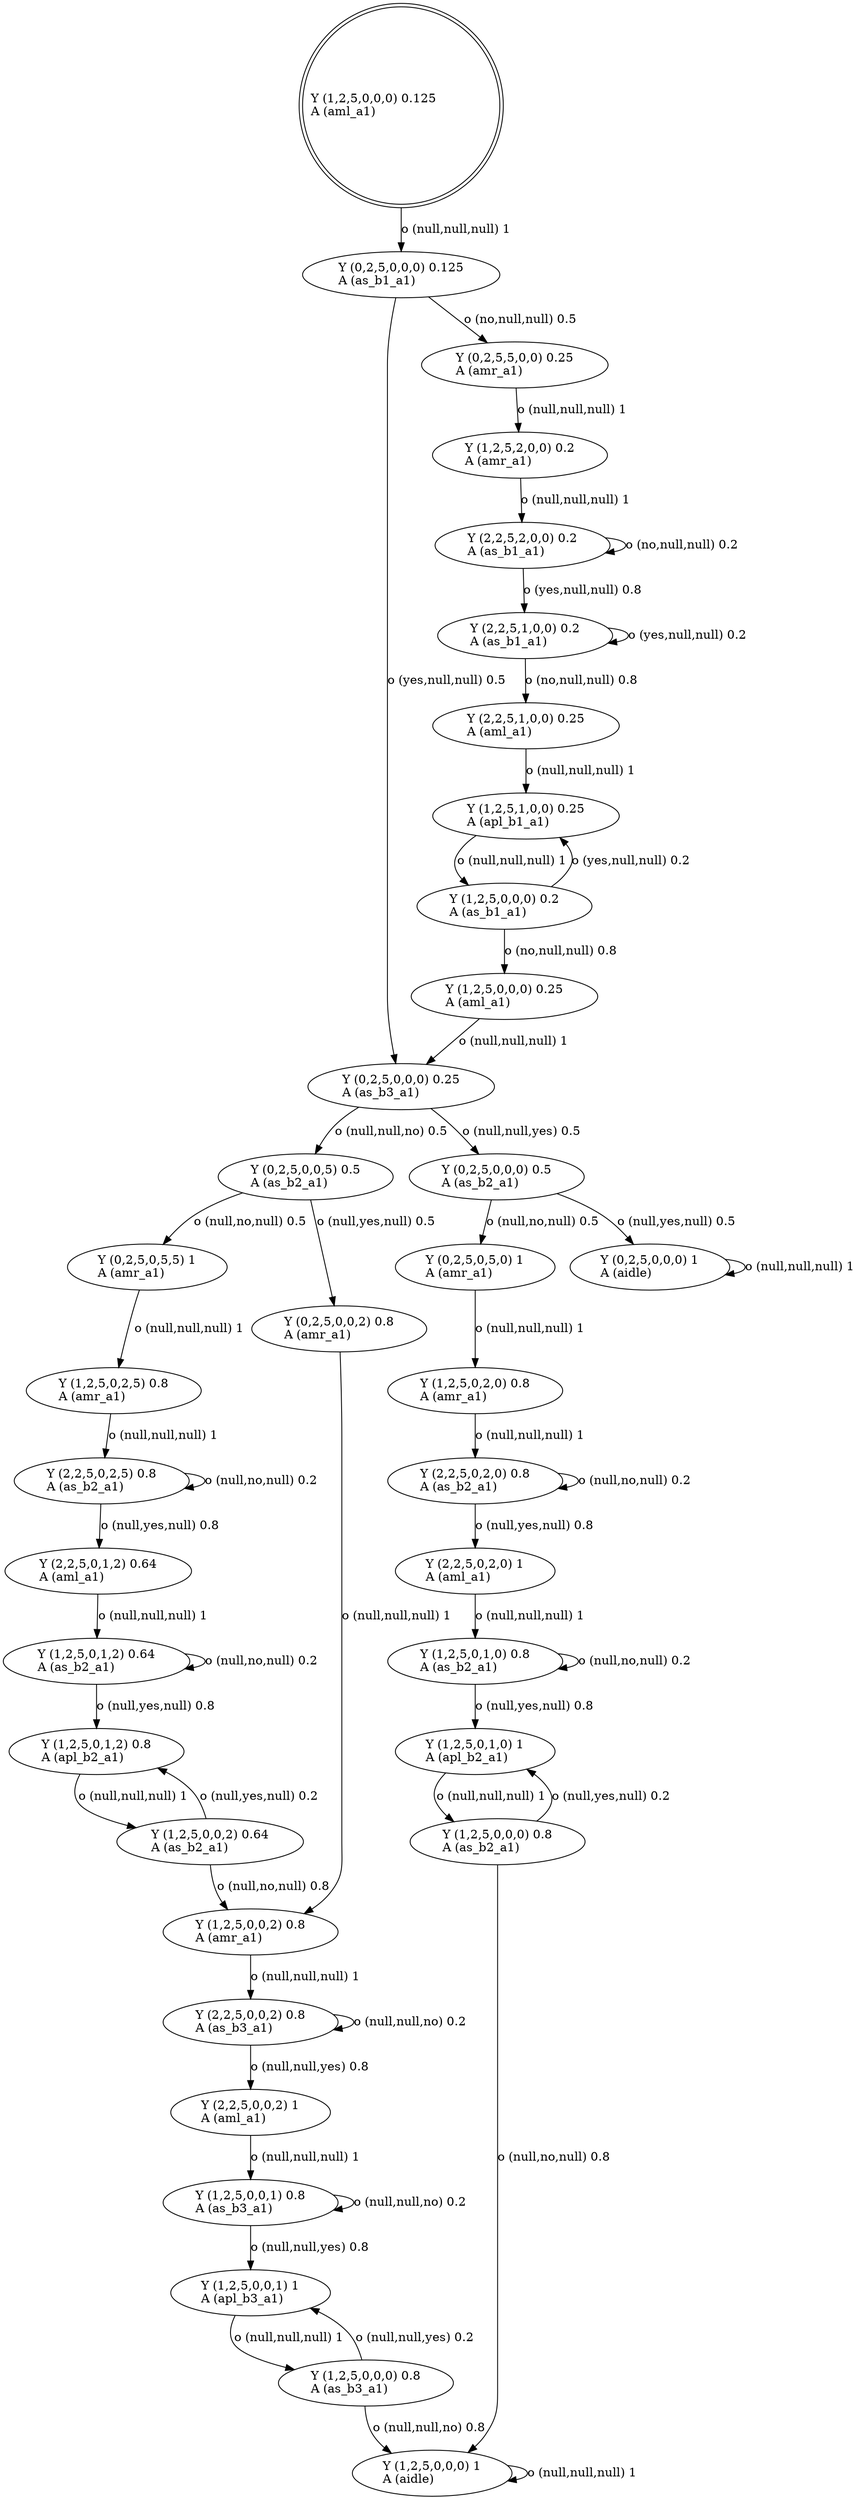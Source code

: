 digraph "G" {
root [label="Y (1,2,5,0,0,0) 0.125\lA (aml_a1)\l", labeljust="l", shape=doublecircle];
x0row396 [label="Y (1,2,5,0,0,0) 0.2\lA (as_b1_a1)\l"];
x0row387 [label="Y (1,2,5,1,0,0) 0.25\lA (apl_b1_a1)\l"];
x0row369 [label="Y (2,2,5,1,0,0) 0.2\lA (as_b1_a1)\l"];
x0row294 [label="Y (1,2,5,0,0,2) 0.64\lA (as_b2_a1)\l"];
x0row284 [label="Y (1,2,5,0,1,2) 0.8\lA (apl_b2_a1)\l"];
x0row347 [label="Y (2,2,5,2,0,0) 0.2\lA (as_b1_a1)\l"];
x0row344 [label="Y (1,2,5,2,0,0) 0.2\lA (amr_a1)\l"];
x0row271 [label="Y (1,2,5,0,1,2) 0.64\lA (as_b2_a1)\l"];
x0row379 [label="Y (2,2,5,1,0,0) 0.25\lA (aml_a1)\l"];
x0row262 [label="Y (2,2,5,0,1,2) 0.64\lA (aml_a1)\l"];
x0row135 [label="Y (0,2,5,0,5,5) 1\lA (amr_a1)\l"];
x0row200 [label="Y (1,2,5,0,0,0) 0.8\lA (as_b3_a1)\l"];
x0row191 [label="Y (1,2,5,0,0,1) 1\lA (apl_b3_a1)\l"];
x0row234 [label="Y (2,2,5,0,2,5) 0.8\lA (as_b2_a1)\l"];
x0row108 [label="Y (1,2,5,0,0,0) 0.8\lA (as_b2_a1)\l"];
x0row99 [label="Y (1,2,5,0,1,0) 1\lA (apl_b2_a1)\l"];
x0row185 [label="Y (1,2,5,0,0,1) 0.8\lA (as_b3_a1)\l"];
x0row93 [label="Y (1,2,5,0,1,0) 0.8\lA (as_b2_a1)\l"];
x0row232 [label="Y (1,2,5,0,2,5) 0.8\lA (amr_a1)\l"];
x0row76 [label="Y (2,2,5,0,2,0) 1\lA (aml_a1)\l"];
x0row66 [label="Y (2,2,5,0,2,0) 0.8\lA (as_b2_a1)\l"];
x0row167 [label="Y (2,2,5,0,0,2) 1\lA (aml_a1)\l"];
x0row46 [label="Y (1,2,5,0,0,0) 1\lA (aidle)\l"];
x0row40 [label="Y (0,2,5,0,5,0) 1\lA (amr_a1)\l"];
x0row39 [label="Y (0,2,5,0,0,0) 1\lA (aidle)\l"];
x0row65 [label="Y (1,2,5,0,2,0) 0.8\lA (amr_a1)\l"];
x0row30 [label="Y (0,2,5,0,0,5) 0.5\lA (as_b2_a1)\l"];
x0row29 [label="Y (0,2,5,0,0,0) 0.5\lA (as_b2_a1)\l"];
x0row25 [label="Y (1,2,5,0,0,0) 0.25\lA (aml_a1)\l"];
x0row157 [label="Y (2,2,5,0,0,2) 0.8\lA (as_b3_a1)\l"];
x0row12 [label="Y (0,2,5,0,0,0) 0.25\lA (as_b3_a1)\l"];
x0row13 [label="Y (0,2,5,5,0,0) 0.25\lA (amr_a1)\l"];
x0row3 [label="Y (0,2,5,0,0,0) 0.125\lA (as_b1_a1)\l"];
x0row149 [label="Y (1,2,5,0,0,2) 0.8\lA (amr_a1)\l"];
x0row148 [label="Y (0,2,5,0,0,2) 0.8\lA (amr_a1)\l"];
root -> x0row3  [key=0, label="o (null,null,null) 1\l"];
x0row396 -> x0row387  [key=0, label="o (yes,null,null) 0.2\l"];
x0row396 -> x0row25  [key=0, label="o (no,null,null) 0.8\l"];
x0row387 -> x0row396  [key=0, label="o (null,null,null) 1\l"];
x0row369 -> x0row379  [key=0, label="o (no,null,null) 0.8\l"];
x0row369 -> x0row369  [key=0, label="o (yes,null,null) 0.2\l"];
x0row294 -> x0row284  [key=0, label="o (null,yes,null) 0.2\l"];
x0row294 -> x0row149  [key=0, label="o (null,no,null) 0.8\l"];
x0row284 -> x0row294  [key=0, label="o (null,null,null) 1\l"];
x0row347 -> x0row347  [key=0, label="o (no,null,null) 0.2\l"];
x0row347 -> x0row369  [key=0, label="o (yes,null,null) 0.8\l"];
x0row344 -> x0row347  [key=0, label="o (null,null,null) 1\l"];
x0row271 -> x0row284  [key=0, label="o (null,yes,null) 0.8\l"];
x0row271 -> x0row271  [key=0, label="o (null,no,null) 0.2\l"];
x0row379 -> x0row387  [key=0, label="o (null,null,null) 1\l"];
x0row262 -> x0row271  [key=0, label="o (null,null,null) 1\l"];
x0row135 -> x0row232  [key=0, label="o (null,null,null) 1\l"];
x0row200 -> x0row191  [key=0, label="o (null,null,yes) 0.2\l"];
x0row200 -> x0row46  [key=0, label="o (null,null,no) 0.8\l"];
x0row191 -> x0row200  [key=0, label="o (null,null,null) 1\l"];
x0row234 -> x0row234  [key=0, label="o (null,no,null) 0.2\l"];
x0row234 -> x0row262  [key=0, label="o (null,yes,null) 0.8\l"];
x0row108 -> x0row99  [key=0, label="o (null,yes,null) 0.2\l"];
x0row108 -> x0row46  [key=0, label="o (null,no,null) 0.8\l"];
x0row99 -> x0row108  [key=0, label="o (null,null,null) 1\l"];
x0row185 -> x0row191  [key=0, label="o (null,null,yes) 0.8\l"];
x0row185 -> x0row185  [key=0, label="o (null,null,no) 0.2\l"];
x0row93 -> x0row99  [key=0, label="o (null,yes,null) 0.8\l"];
x0row93 -> x0row93  [key=0, label="o (null,no,null) 0.2\l"];
x0row232 -> x0row234  [key=0, label="o (null,null,null) 1\l"];
x0row76 -> x0row93  [key=0, label="o (null,null,null) 1\l"];
x0row66 -> x0row76  [key=0, label="o (null,yes,null) 0.8\l"];
x0row66 -> x0row66  [key=0, label="o (null,no,null) 0.2\l"];
x0row167 -> x0row185  [key=0, label="o (null,null,null) 1\l"];
x0row46 -> x0row46  [key=0, label="o (null,null,null) 1\l"];
x0row40 -> x0row65  [key=0, label="o (null,null,null) 1\l"];
x0row39 -> x0row39  [key=0, label="o (null,null,null) 1\l"];
x0row65 -> x0row66  [key=0, label="o (null,null,null) 1\l"];
x0row30 -> x0row135  [key=0, label="o (null,no,null) 0.5\l"];
x0row30 -> x0row148  [key=0, label="o (null,yes,null) 0.5\l"];
x0row29 -> x0row39  [key=0, label="o (null,yes,null) 0.5\l"];
x0row29 -> x0row40  [key=0, label="o (null,no,null) 0.5\l"];
x0row25 -> x0row12  [key=0, label="o (null,null,null) 1\l"];
x0row157 -> x0row167  [key=0, label="o (null,null,yes) 0.8\l"];
x0row157 -> x0row157  [key=0, label="o (null,null,no) 0.2\l"];
x0row12 -> x0row29  [key=0, label="o (null,null,yes) 0.5\l"];
x0row12 -> x0row30  [key=0, label="o (null,null,no) 0.5\l"];
x0row13 -> x0row344  [key=0, label="o (null,null,null) 1\l"];
x0row3 -> x0row12  [key=0, label="o (yes,null,null) 0.5\l"];
x0row3 -> x0row13  [key=0, label="o (no,null,null) 0.5\l"];
x0row149 -> x0row157  [key=0, label="o (null,null,null) 1\l"];
x0row148 -> x0row149  [key=0, label="o (null,null,null) 1\l"];
}
